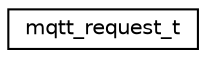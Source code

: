 digraph "Graphical Class Hierarchy"
{
 // LATEX_PDF_SIZE
  edge [fontname="Helvetica",fontsize="10",labelfontname="Helvetica",labelfontsize="10"];
  node [fontname="Helvetica",fontsize="10",shape=record];
  rankdir="LR";
  Node0 [label="mqtt_request_t",height=0.2,width=0.4,color="black", fillcolor="white", style="filled",URL="$structmqtt__request__t.html",tooltip=" "];
}
